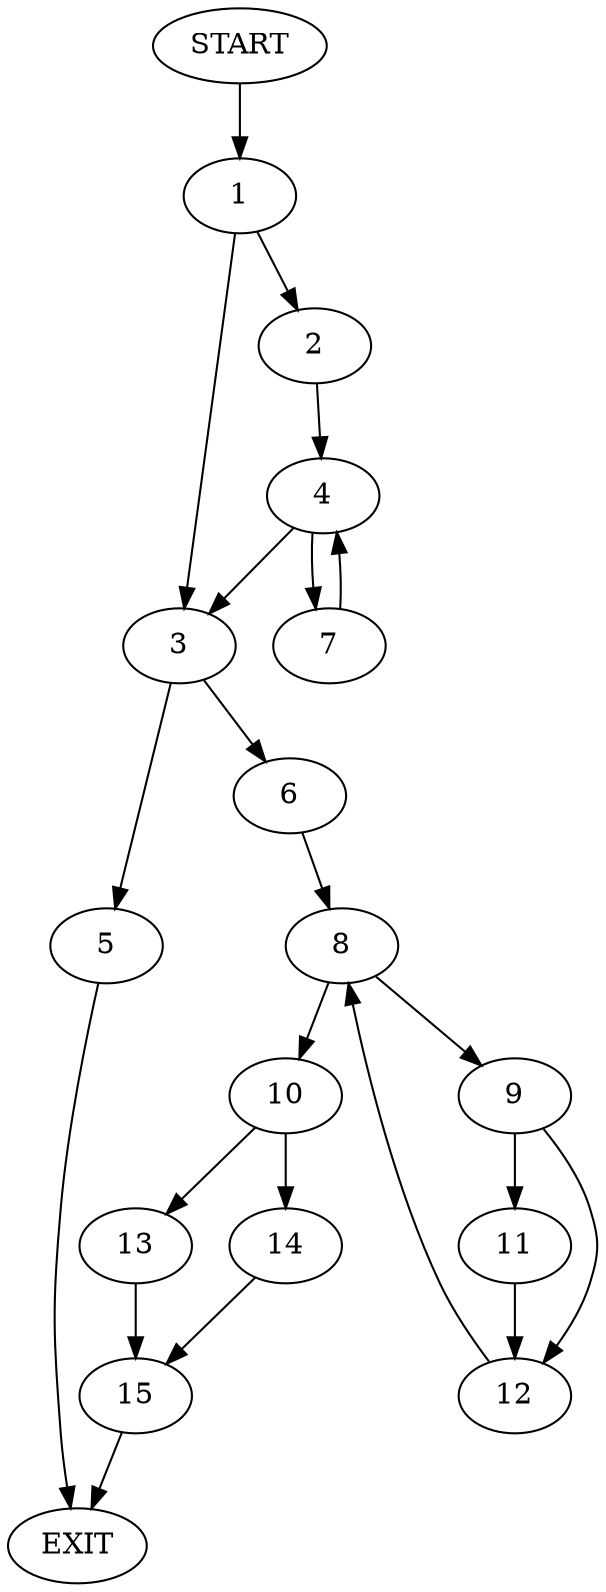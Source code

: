 digraph {
0 [label="START"]
16 [label="EXIT"]
0 -> 1
1 -> 2
1 -> 3
2 -> 4
3 -> 5
3 -> 6
4 -> 7
4 -> 3
7 -> 4
5 -> 16
6 -> 8
8 -> 9
8 -> 10
9 -> 11
9 -> 12
10 -> 13
10 -> 14
12 -> 8
11 -> 12
13 -> 15
14 -> 15
15 -> 16
}
